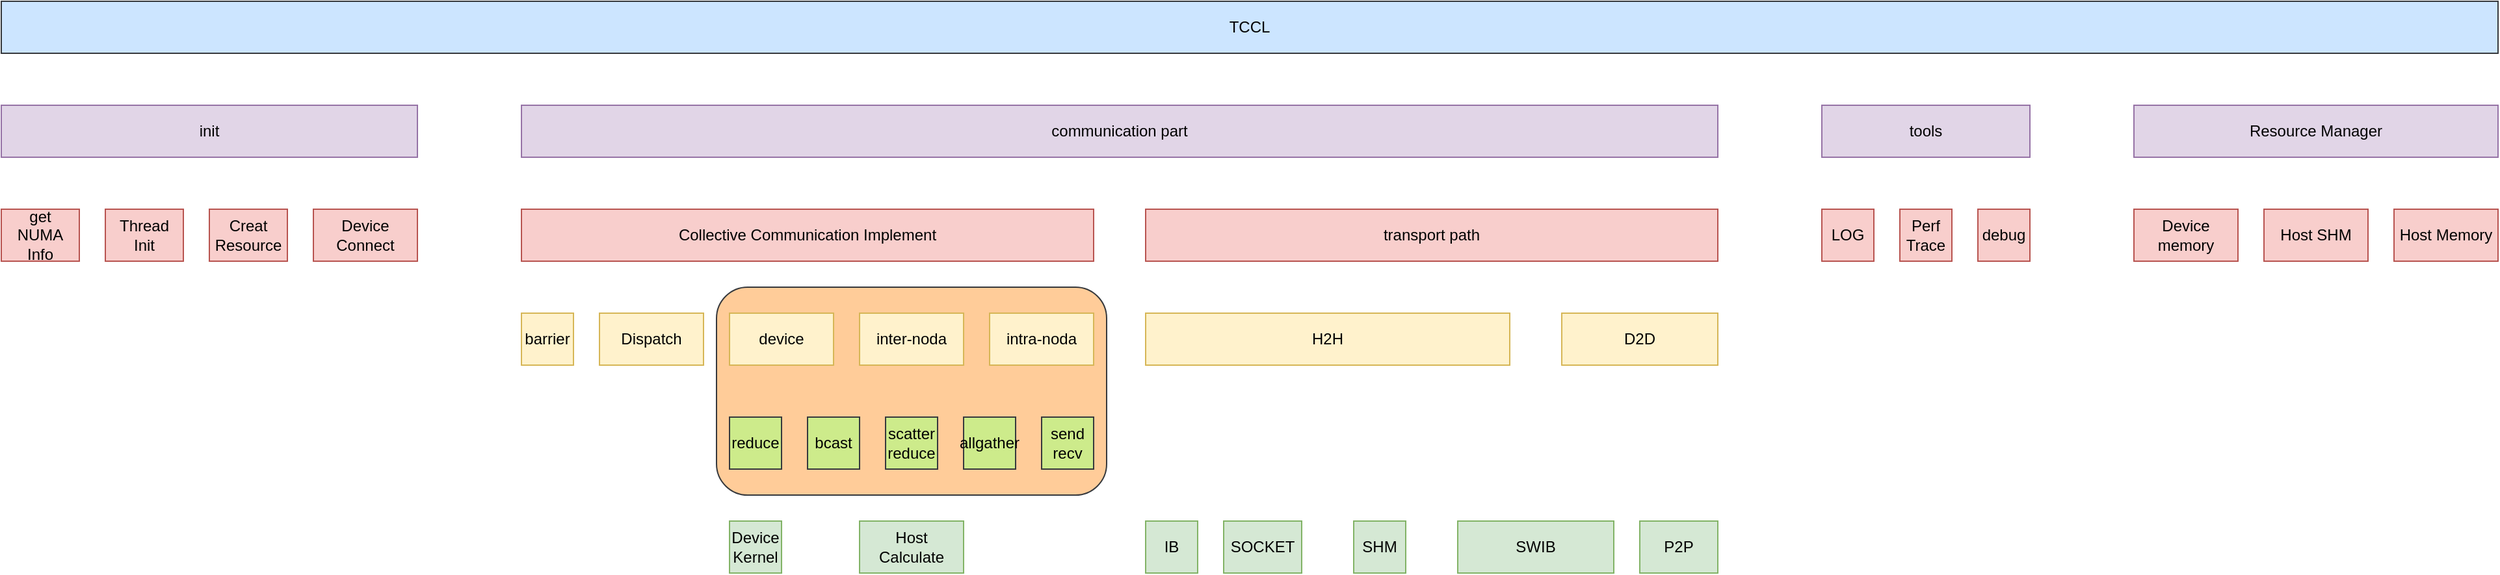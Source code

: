 <mxfile version="21.0.10" type="github">
  <diagram name="Page-1" id="CfoDmrlTRuN8QncxeKQL">
    <mxGraphModel dx="2050" dy="1078" grid="1" gridSize="10" guides="1" tooltips="1" connect="1" arrows="1" fold="1" page="1" pageScale="1" pageWidth="850" pageHeight="1100" math="0" shadow="0">
      <root>
        <mxCell id="0" />
        <mxCell id="1" parent="0" />
        <mxCell id="JbZJTvgXob_sXZLr-xso-43" value="" style="rounded=1;whiteSpace=wrap;html=1;fillColor=#ffcc99;strokeColor=#36393d;" vertex="1" parent="1">
          <mxGeometry x="670" y="580" width="300" height="160" as="geometry" />
        </mxCell>
        <mxCell id="JbZJTvgXob_sXZLr-xso-1" value="TCCL" style="rounded=0;whiteSpace=wrap;html=1;fillColor=#cce5ff;strokeColor=#36393d;" vertex="1" parent="1">
          <mxGeometry x="120" y="360" width="1920" height="40" as="geometry" />
        </mxCell>
        <mxCell id="JbZJTvgXob_sXZLr-xso-2" value="init" style="rounded=0;whiteSpace=wrap;html=1;fillColor=#e1d5e7;strokeColor=#9673a6;" vertex="1" parent="1">
          <mxGeometry x="120" y="440" width="320" height="40" as="geometry" />
        </mxCell>
        <mxCell id="JbZJTvgXob_sXZLr-xso-3" value="tools" style="rounded=0;whiteSpace=wrap;html=1;fillColor=#e1d5e7;strokeColor=#9673a6;" vertex="1" parent="1">
          <mxGeometry x="1520" y="440" width="160" height="40" as="geometry" />
        </mxCell>
        <mxCell id="JbZJTvgXob_sXZLr-xso-4" value="communication part" style="rounded=0;whiteSpace=wrap;html=1;fillColor=#e1d5e7;strokeColor=#9673a6;" vertex="1" parent="1">
          <mxGeometry x="520" y="440" width="920" height="40" as="geometry" />
        </mxCell>
        <mxCell id="JbZJTvgXob_sXZLr-xso-5" value="LOG" style="rounded=0;whiteSpace=wrap;html=1;fillColor=#f8cecc;strokeColor=#b85450;" vertex="1" parent="1">
          <mxGeometry x="1520" y="520" width="40" height="40" as="geometry" />
        </mxCell>
        <mxCell id="JbZJTvgXob_sXZLr-xso-6" value="Perf Trace" style="rounded=0;whiteSpace=wrap;html=1;fillColor=#f8cecc;strokeColor=#b85450;" vertex="1" parent="1">
          <mxGeometry x="1580" y="520" width="40" height="40" as="geometry" />
        </mxCell>
        <mxCell id="JbZJTvgXob_sXZLr-xso-7" value="transport path" style="rounded=0;whiteSpace=wrap;html=1;fillColor=#f8cecc;strokeColor=#b85450;" vertex="1" parent="1">
          <mxGeometry x="1000" y="520" width="440" height="40" as="geometry" />
        </mxCell>
        <mxCell id="JbZJTvgXob_sXZLr-xso-8" value="Thread&lt;br&gt;Init" style="rounded=0;whiteSpace=wrap;html=1;fillColor=#f8cecc;strokeColor=#b85450;" vertex="1" parent="1">
          <mxGeometry x="200" y="520" width="60" height="40" as="geometry" />
        </mxCell>
        <mxCell id="JbZJTvgXob_sXZLr-xso-11" value="Dispatch" style="rounded=0;whiteSpace=wrap;html=1;fillColor=#fff2cc;strokeColor=#d6b656;" vertex="1" parent="1">
          <mxGeometry x="580" y="600" width="80" height="40" as="geometry" />
        </mxCell>
        <mxCell id="JbZJTvgXob_sXZLr-xso-12" value="device" style="rounded=0;whiteSpace=wrap;html=1;fillColor=#fff2cc;strokeColor=#d6b656;" vertex="1" parent="1">
          <mxGeometry x="680" y="600" width="80" height="40" as="geometry" />
        </mxCell>
        <mxCell id="JbZJTvgXob_sXZLr-xso-13" value="intra-noda" style="rounded=0;whiteSpace=wrap;html=1;fillColor=#fff2cc;strokeColor=#d6b656;" vertex="1" parent="1">
          <mxGeometry x="880" y="600" width="80" height="40" as="geometry" />
        </mxCell>
        <mxCell id="JbZJTvgXob_sXZLr-xso-14" value="Collective Communication Implement" style="rounded=0;whiteSpace=wrap;html=1;fillColor=#f8cecc;strokeColor=#b85450;" vertex="1" parent="1">
          <mxGeometry x="520" y="520" width="440" height="40" as="geometry" />
        </mxCell>
        <mxCell id="JbZJTvgXob_sXZLr-xso-15" value="H2H" style="rounded=0;whiteSpace=wrap;html=1;fillColor=#fff2cc;strokeColor=#d6b656;" vertex="1" parent="1">
          <mxGeometry x="1000" y="600" width="280" height="40" as="geometry" />
        </mxCell>
        <mxCell id="JbZJTvgXob_sXZLr-xso-16" value="D2D" style="rounded=0;whiteSpace=wrap;html=1;fillColor=#fff2cc;strokeColor=#d6b656;" vertex="1" parent="1">
          <mxGeometry x="1320" y="600" width="120" height="40" as="geometry" />
        </mxCell>
        <mxCell id="JbZJTvgXob_sXZLr-xso-17" value="IB" style="rounded=0;whiteSpace=wrap;html=1;fillColor=#d5e8d4;strokeColor=#82b366;" vertex="1" parent="1">
          <mxGeometry x="1000" y="760" width="40" height="40" as="geometry" />
        </mxCell>
        <mxCell id="JbZJTvgXob_sXZLr-xso-18" value="SOCKET" style="rounded=0;whiteSpace=wrap;html=1;fillColor=#d5e8d4;strokeColor=#82b366;" vertex="1" parent="1">
          <mxGeometry x="1060" y="760" width="60" height="40" as="geometry" />
        </mxCell>
        <mxCell id="JbZJTvgXob_sXZLr-xso-19" value="SWIB" style="rounded=0;whiteSpace=wrap;html=1;fillColor=#d5e8d4;strokeColor=#82b366;" vertex="1" parent="1">
          <mxGeometry x="1240" y="760" width="120" height="40" as="geometry" />
        </mxCell>
        <mxCell id="JbZJTvgXob_sXZLr-xso-20" value="P2P" style="rounded=0;whiteSpace=wrap;html=1;fillColor=#d5e8d4;strokeColor=#82b366;" vertex="1" parent="1">
          <mxGeometry x="1380" y="760" width="60" height="40" as="geometry" />
        </mxCell>
        <mxCell id="JbZJTvgXob_sXZLr-xso-22" value="SHM" style="rounded=0;whiteSpace=wrap;html=1;fillColor=#d5e8d4;strokeColor=#82b366;" vertex="1" parent="1">
          <mxGeometry x="1160" y="760" width="40" height="40" as="geometry" />
        </mxCell>
        <mxCell id="JbZJTvgXob_sXZLr-xso-23" value="inter-noda" style="rounded=0;whiteSpace=wrap;html=1;fillColor=#fff2cc;strokeColor=#d6b656;" vertex="1" parent="1">
          <mxGeometry x="780" y="600" width="80" height="40" as="geometry" />
        </mxCell>
        <mxCell id="JbZJTvgXob_sXZLr-xso-24" value="Resource Manager" style="rounded=0;whiteSpace=wrap;html=1;fillColor=#e1d5e7;strokeColor=#9673a6;" vertex="1" parent="1">
          <mxGeometry x="1760" y="440" width="280" height="40" as="geometry" />
        </mxCell>
        <mxCell id="JbZJTvgXob_sXZLr-xso-25" value="Device memory" style="rounded=0;whiteSpace=wrap;html=1;fillColor=#f8cecc;strokeColor=#b85450;" vertex="1" parent="1">
          <mxGeometry x="1760" y="520" width="80" height="40" as="geometry" />
        </mxCell>
        <mxCell id="JbZJTvgXob_sXZLr-xso-26" value="Host SHM" style="rounded=0;whiteSpace=wrap;html=1;fillColor=#f8cecc;strokeColor=#b85450;" vertex="1" parent="1">
          <mxGeometry x="1860" y="520" width="80" height="40" as="geometry" />
        </mxCell>
        <mxCell id="JbZJTvgXob_sXZLr-xso-27" value="Host Memory" style="rounded=0;whiteSpace=wrap;html=1;fillColor=#f8cecc;strokeColor=#b85450;" vertex="1" parent="1">
          <mxGeometry x="1960" y="520" width="80" height="40" as="geometry" />
        </mxCell>
        <mxCell id="JbZJTvgXob_sXZLr-xso-28" value="Device Connect" style="rounded=0;whiteSpace=wrap;html=1;fillColor=#f8cecc;strokeColor=#b85450;" vertex="1" parent="1">
          <mxGeometry x="360" y="520" width="80" height="40" as="geometry" />
        </mxCell>
        <mxCell id="JbZJTvgXob_sXZLr-xso-29" value="Creat&lt;br&gt;Resource" style="rounded=0;whiteSpace=wrap;html=1;fillColor=#f8cecc;strokeColor=#b85450;" vertex="1" parent="1">
          <mxGeometry x="280" y="520" width="60" height="40" as="geometry" />
        </mxCell>
        <mxCell id="JbZJTvgXob_sXZLr-xso-30" value="get&lt;br&gt;NUMA Info" style="rounded=0;whiteSpace=wrap;html=1;fillColor=#f8cecc;strokeColor=#b85450;" vertex="1" parent="1">
          <mxGeometry x="120" y="520" width="60" height="40" as="geometry" />
        </mxCell>
        <mxCell id="JbZJTvgXob_sXZLr-xso-31" value="debug" style="rounded=0;whiteSpace=wrap;html=1;fillColor=#f8cecc;strokeColor=#b85450;" vertex="1" parent="1">
          <mxGeometry x="1640" y="520" width="40" height="40" as="geometry" />
        </mxCell>
        <mxCell id="JbZJTvgXob_sXZLr-xso-36" value="reduce" style="rounded=0;whiteSpace=wrap;html=1;fillColor=#cdeb8b;strokeColor=#36393d;" vertex="1" parent="1">
          <mxGeometry x="680" y="680" width="40" height="40" as="geometry" />
        </mxCell>
        <mxCell id="JbZJTvgXob_sXZLr-xso-37" value="bcast" style="rounded=0;whiteSpace=wrap;html=1;fillColor=#cdeb8b;strokeColor=#36393d;" vertex="1" parent="1">
          <mxGeometry x="740" y="680" width="40" height="40" as="geometry" />
        </mxCell>
        <mxCell id="JbZJTvgXob_sXZLr-xso-38" value="scatter&lt;br&gt;reduce" style="rounded=0;whiteSpace=wrap;html=1;fillColor=#cdeb8b;strokeColor=#36393d;" vertex="1" parent="1">
          <mxGeometry x="800" y="680" width="40" height="40" as="geometry" />
        </mxCell>
        <mxCell id="JbZJTvgXob_sXZLr-xso-39" value="allgather" style="rounded=0;whiteSpace=wrap;html=1;fillColor=#cdeb8b;strokeColor=#36393d;" vertex="1" parent="1">
          <mxGeometry x="860" y="680" width="40" height="40" as="geometry" />
        </mxCell>
        <mxCell id="JbZJTvgXob_sXZLr-xso-40" value="send&lt;br&gt;recv" style="rounded=0;whiteSpace=wrap;html=1;fillColor=#cdeb8b;strokeColor=#36393d;" vertex="1" parent="1">
          <mxGeometry x="920" y="680" width="40" height="40" as="geometry" />
        </mxCell>
        <mxCell id="JbZJTvgXob_sXZLr-xso-41" value="barrier" style="rounded=0;whiteSpace=wrap;html=1;fillColor=#fff2cc;strokeColor=#d6b656;" vertex="1" parent="1">
          <mxGeometry x="520" y="600" width="40" height="40" as="geometry" />
        </mxCell>
        <mxCell id="JbZJTvgXob_sXZLr-xso-44" value="Device&lt;br&gt;Kernel" style="rounded=0;whiteSpace=wrap;html=1;fillColor=#d5e8d4;strokeColor=#82b366;" vertex="1" parent="1">
          <mxGeometry x="680" y="760" width="40" height="40" as="geometry" />
        </mxCell>
        <mxCell id="JbZJTvgXob_sXZLr-xso-45" value="Host&lt;br&gt;Calculate" style="rounded=0;whiteSpace=wrap;html=1;fillColor=#d5e8d4;strokeColor=#82b366;" vertex="1" parent="1">
          <mxGeometry x="780" y="760" width="80" height="40" as="geometry" />
        </mxCell>
      </root>
    </mxGraphModel>
  </diagram>
</mxfile>
